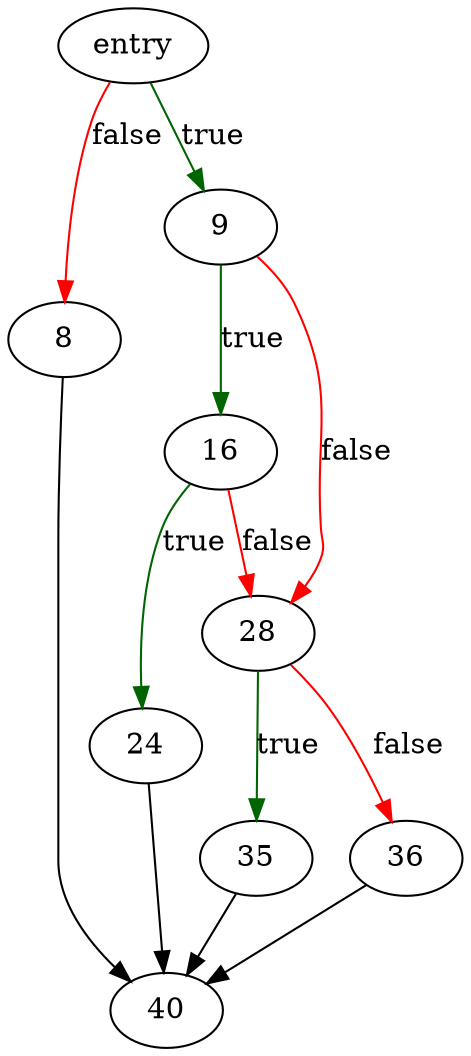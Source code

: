 digraph "sqlite3ValueText" {
	// Node definitions.
	2 [label=entry];
	8;
	9;
	16;
	24;
	28;
	35;
	36;
	40;

	// Edge definitions.
	2 -> 8 [
		color=red
		label=false
	];
	2 -> 9 [
		color=darkgreen
		label=true
	];
	8 -> 40;
	9 -> 16 [
		color=darkgreen
		label=true
	];
	9 -> 28 [
		color=red
		label=false
	];
	16 -> 24 [
		color=darkgreen
		label=true
	];
	16 -> 28 [
		color=red
		label=false
	];
	24 -> 40;
	28 -> 35 [
		color=darkgreen
		label=true
	];
	28 -> 36 [
		color=red
		label=false
	];
	35 -> 40;
	36 -> 40;
}